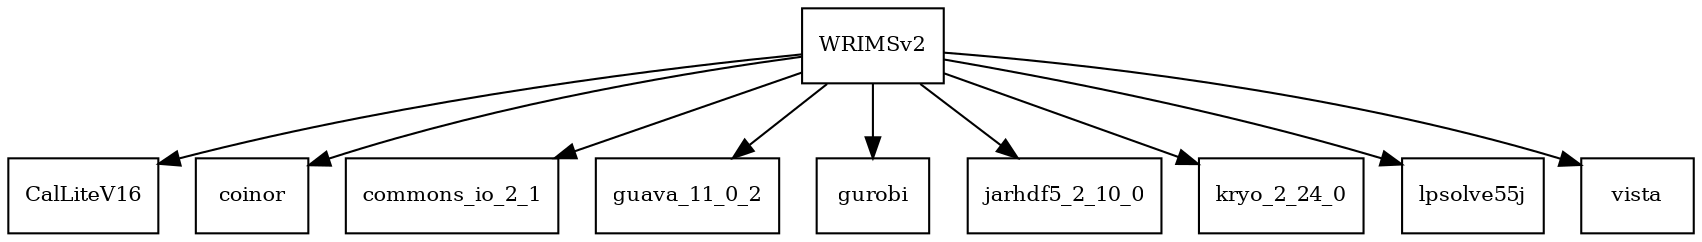 digraph WRIMSv2_dependencies {
  node [shape = box, fontsize=10.0];
  WRIMSv2 -> CalLiteV16;
  WRIMSv2 -> coinor;
  WRIMSv2 -> commons_io_2_1;
  WRIMSv2 -> guava_11_0_2;
  WRIMSv2 -> gurobi;
  WRIMSv2 -> jarhdf5_2_10_0;
  WRIMSv2 -> kryo_2_24_0;
  WRIMSv2 -> lpsolve55j;
  WRIMSv2 -> vista;
}
